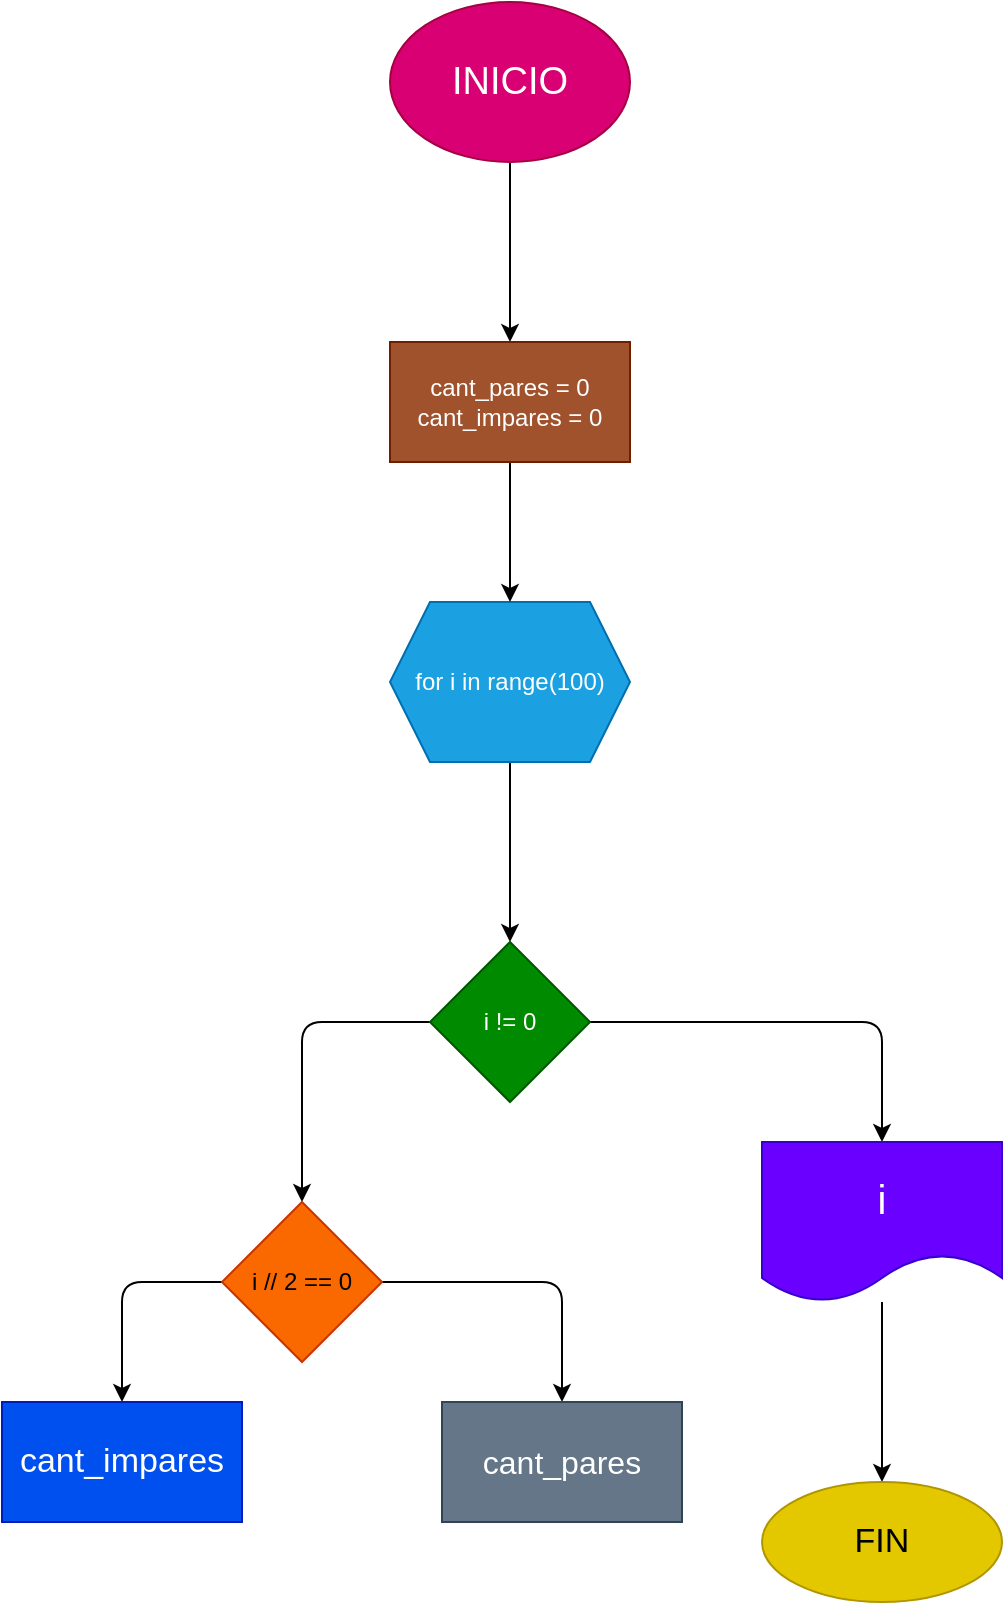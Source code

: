 <mxfile>
    <diagram id="lNd3Md95ChrIP_b_rO8U" name="Página-1">
        <mxGraphModel dx="1204" dy="534" grid="1" gridSize="10" guides="1" tooltips="1" connect="1" arrows="1" fold="1" page="1" pageScale="1" pageWidth="827" pageHeight="1169" math="0" shadow="0">
            <root>
                <mxCell id="0"/>
                <mxCell id="1" parent="0"/>
                <mxCell id="4" value="" style="edgeStyle=none;html=1;" parent="1" source="2" edge="1">
                    <mxGeometry relative="1" as="geometry">
                        <mxPoint x="414" y="300" as="targetPoint"/>
                    </mxGeometry>
                </mxCell>
                <mxCell id="2" value="&lt;font style=&quot;font-size: 19px&quot;&gt;INICIO&lt;/font&gt;" style="ellipse;whiteSpace=wrap;html=1;fillColor=#d80073;fontColor=#ffffff;strokeColor=#A50040;" parent="1" vertex="1">
                    <mxGeometry x="354" y="130" width="120" height="80" as="geometry"/>
                </mxCell>
                <mxCell id="26" value="" style="edgeStyle=none;html=1;" edge="1" parent="1" source="7" target="13">
                    <mxGeometry relative="1" as="geometry"/>
                </mxCell>
                <mxCell id="7" value="for i in range(100)" style="shape=hexagon;perimeter=hexagonPerimeter2;whiteSpace=wrap;html=1;fixedSize=1;fillColor=#1ba1e2;fontColor=#ffffff;strokeColor=#006EAF;" parent="1" vertex="1">
                    <mxGeometry x="354" y="430" width="120" height="80" as="geometry"/>
                </mxCell>
                <mxCell id="25" value="" style="edgeStyle=none;html=1;" edge="1" parent="1" source="11" target="7">
                    <mxGeometry relative="1" as="geometry"/>
                </mxCell>
                <mxCell id="11" value="cant_pares = 0&lt;br&gt;cant_impares = 0" style="whiteSpace=wrap;html=1;fillColor=#a0522d;fontColor=#ffffff;strokeColor=#6D1F00;" parent="1" vertex="1">
                    <mxGeometry x="354" y="300" width="120" height="60" as="geometry"/>
                </mxCell>
                <mxCell id="16" value="" style="edgeStyle=none;html=1;" parent="1" source="13" target="15" edge="1">
                    <mxGeometry relative="1" as="geometry">
                        <Array as="points">
                            <mxPoint x="600" y="640"/>
                        </Array>
                    </mxGeometry>
                </mxCell>
                <mxCell id="18" value="" style="edgeStyle=none;html=1;" parent="1" source="13" target="17" edge="1">
                    <mxGeometry relative="1" as="geometry">
                        <Array as="points">
                            <mxPoint x="310" y="640"/>
                        </Array>
                    </mxGeometry>
                </mxCell>
                <mxCell id="13" value="i != 0" style="rhombus;whiteSpace=wrap;html=1;fillColor=#008a00;fontColor=#ffffff;strokeColor=#005700;" parent="1" vertex="1">
                    <mxGeometry x="374" y="600" width="80" height="80" as="geometry"/>
                </mxCell>
                <mxCell id="24" value="" style="edgeStyle=none;html=1;" parent="1" source="15" target="23" edge="1">
                    <mxGeometry relative="1" as="geometry"/>
                </mxCell>
                <mxCell id="15" value="&lt;font style=&quot;font-size: 20px&quot;&gt;i&lt;/font&gt;" style="shape=document;whiteSpace=wrap;html=1;boundedLbl=1;fillColor=#6a00ff;fontColor=#ffffff;strokeColor=#3700CC;" parent="1" vertex="1">
                    <mxGeometry x="540" y="700" width="120" height="80" as="geometry"/>
                </mxCell>
                <mxCell id="20" value="" style="edgeStyle=none;html=1;" parent="1" source="17" target="19" edge="1">
                    <mxGeometry relative="1" as="geometry">
                        <Array as="points">
                            <mxPoint x="440" y="770"/>
                        </Array>
                    </mxGeometry>
                </mxCell>
                <mxCell id="22" value="" style="edgeStyle=none;html=1;" parent="1" source="17" target="21" edge="1">
                    <mxGeometry relative="1" as="geometry">
                        <Array as="points">
                            <mxPoint x="220" y="770"/>
                        </Array>
                    </mxGeometry>
                </mxCell>
                <mxCell id="17" value="i // 2 == 0" style="rhombus;whiteSpace=wrap;html=1;fillColor=#fa6800;fontColor=#000000;strokeColor=#C73500;" parent="1" vertex="1">
                    <mxGeometry x="270" y="730" width="80" height="80" as="geometry"/>
                </mxCell>
                <mxCell id="19" value="&lt;font style=&quot;font-size: 16px&quot;&gt;cant_pares&lt;/font&gt;" style="whiteSpace=wrap;html=1;fillColor=#647687;fontColor=#ffffff;strokeColor=#314354;" parent="1" vertex="1">
                    <mxGeometry x="380" y="830" width="120" height="60" as="geometry"/>
                </mxCell>
                <mxCell id="21" value="&lt;font style=&quot;font-size: 17px&quot;&gt;cant_impares&lt;/font&gt;" style="whiteSpace=wrap;html=1;fillColor=#0050ef;fontColor=#ffffff;strokeColor=#001DBC;" parent="1" vertex="1">
                    <mxGeometry x="160" y="830" width="120" height="60" as="geometry"/>
                </mxCell>
                <mxCell id="23" value="&lt;font style=&quot;font-size: 17px&quot;&gt;FIN&lt;/font&gt;" style="ellipse;whiteSpace=wrap;html=1;fillColor=#e3c800;fontColor=#000000;strokeColor=#B09500;" parent="1" vertex="1">
                    <mxGeometry x="540" y="870" width="120" height="60" as="geometry"/>
                </mxCell>
            </root>
        </mxGraphModel>
    </diagram>
</mxfile>